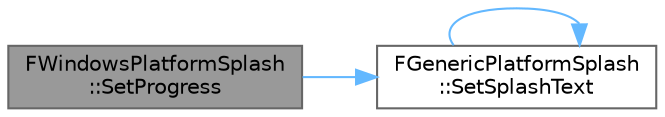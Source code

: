 digraph "FWindowsPlatformSplash::SetProgress"
{
 // INTERACTIVE_SVG=YES
 // LATEX_PDF_SIZE
  bgcolor="transparent";
  edge [fontname=Helvetica,fontsize=10,labelfontname=Helvetica,labelfontsize=10];
  node [fontname=Helvetica,fontsize=10,shape=box,height=0.2,width=0.4];
  rankdir="LR";
  Node1 [id="Node000001",label="FWindowsPlatformSplash\l::SetProgress",height=0.2,width=0.4,color="gray40", fillcolor="grey60", style="filled", fontcolor="black",tooltip="Sets the progress displayed on the application icon (for startup/loading progress)."];
  Node1 -> Node2 [id="edge1_Node000001_Node000002",color="steelblue1",style="solid",tooltip=" "];
  Node2 [id="Node000002",label="FGenericPlatformSplash\l::SetSplashText",height=0.2,width=0.4,color="grey40", fillcolor="white", style="filled",URL="$df/d6a/structFGenericPlatformSplash.html#a0bcc39a6341adb00f33634206a06d67c",tooltip="Sets the text displayed on the splash screen (for startup/loading progress)"];
  Node2 -> Node2 [id="edge2_Node000002_Node000002",color="steelblue1",style="solid",tooltip=" "];
}
